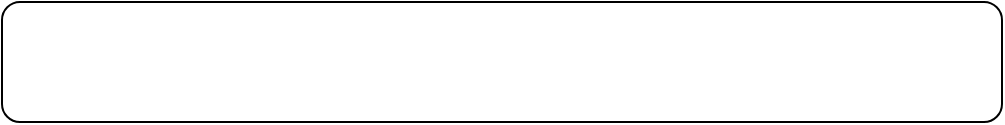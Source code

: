 <mxfile>
    <diagram id="bn7bgiYWU7iDUjTGYrjS" name="Page-1">
        <mxGraphModel dx="1154" dy="576" grid="1" gridSize="10" guides="1" tooltips="1" connect="1" arrows="1" fold="1" page="1" pageScale="1" pageWidth="850" pageHeight="1100" math="0" shadow="0">
            <root>
                <mxCell id="0"/>
                <mxCell id="1" parent="0"/>
                <mxCell id="2" value="" style="rounded=1;whiteSpace=wrap;html=1;" vertex="1" parent="1">
                    <mxGeometry x="50" y="60" width="500" height="60" as="geometry"/>
                </mxCell>
            </root>
        </mxGraphModel>
    </diagram>
</mxfile>